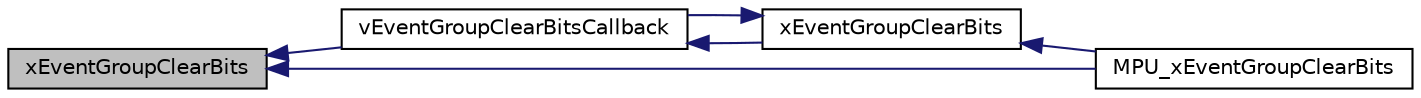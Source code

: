 digraph "xEventGroupClearBits"
{
  edge [fontname="Helvetica",fontsize="10",labelfontname="Helvetica",labelfontsize="10"];
  node [fontname="Helvetica",fontsize="10",shape=record];
  rankdir="LR";
  Node23 [label="xEventGroupClearBits",height=0.2,width=0.4,color="black", fillcolor="grey75", style="filled", fontcolor="black"];
  Node23 -> Node24 [dir="back",color="midnightblue",fontsize="10",style="solid",fontname="Helvetica"];
  Node24 [label="vEventGroupClearBitsCallback",height=0.2,width=0.4,color="black", fillcolor="white", style="filled",URL="$event__groups_8h.html#a9187a137998183178320167de254cce9"];
  Node24 -> Node25 [dir="back",color="midnightblue",fontsize="10",style="solid",fontname="Helvetica"];
  Node25 [label="xEventGroupClearBits",height=0.2,width=0.4,color="black", fillcolor="white", style="filled",URL="$event__groups_8h.html#a0fb72cfdd4f0d5f86d955fc3af448f2a"];
  Node25 -> Node24 [dir="back",color="midnightblue",fontsize="10",style="solid",fontname="Helvetica"];
  Node25 -> Node26 [dir="back",color="midnightblue",fontsize="10",style="solid",fontname="Helvetica"];
  Node26 [label="MPU_xEventGroupClearBits",height=0.2,width=0.4,color="black", fillcolor="white", style="filled",URL="$mpu__wrappers_8c.html#ad3779b376e213e0868c55cd1f816bfb8"];
  Node23 -> Node26 [dir="back",color="midnightblue",fontsize="10",style="solid",fontname="Helvetica"];
}
